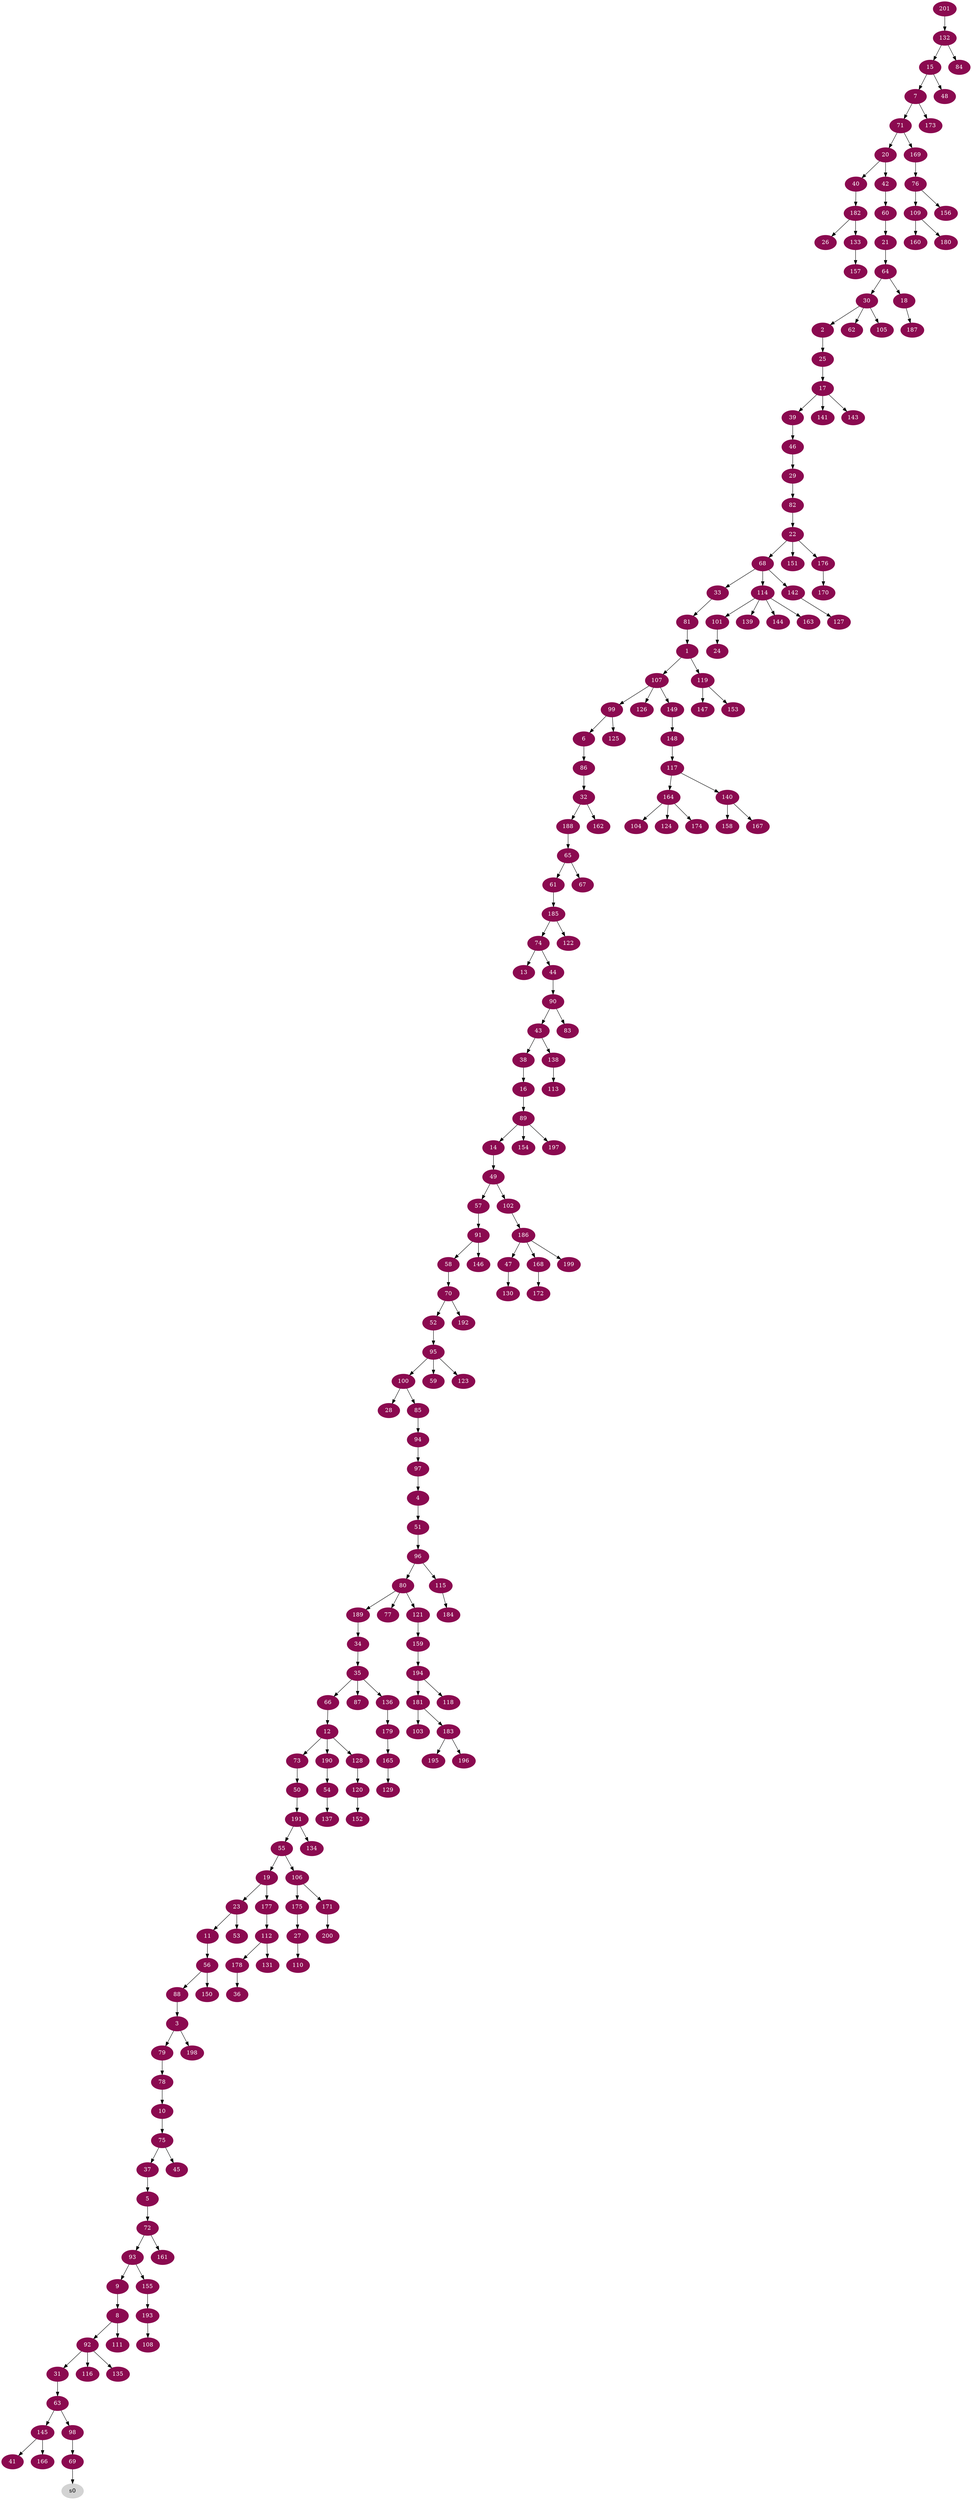 digraph G {
node [color=deeppink4, style=filled, fontcolor=white];
81 -> 1;
30 -> 2;
88 -> 3;
97 -> 4;
37 -> 5;
99 -> 6;
15 -> 7;
9 -> 8;
93 -> 9;
78 -> 10;
23 -> 11;
66 -> 12;
74 -> 13;
89 -> 14;
132 -> 15;
38 -> 16;
25 -> 17;
64 -> 18;
55 -> 19;
71 -> 20;
60 -> 21;
82 -> 22;
19 -> 23;
101 -> 24;
2 -> 25;
182 -> 26;
175 -> 27;
100 -> 28;
46 -> 29;
64 -> 30;
92 -> 31;
86 -> 32;
68 -> 33;
189 -> 34;
34 -> 35;
178 -> 36;
75 -> 37;
43 -> 38;
17 -> 39;
20 -> 40;
145 -> 41;
20 -> 42;
90 -> 43;
74 -> 44;
75 -> 45;
39 -> 46;
186 -> 47;
15 -> 48;
14 -> 49;
73 -> 50;
4 -> 51;
70 -> 52;
23 -> 53;
190 -> 54;
191 -> 55;
11 -> 56;
49 -> 57;
91 -> 58;
95 -> 59;
42 -> 60;
65 -> 61;
30 -> 62;
31 -> 63;
21 -> 64;
188 -> 65;
35 -> 66;
65 -> 67;
22 -> 68;
98 -> 69;
58 -> 70;
7 -> 71;
5 -> 72;
12 -> 73;
185 -> 74;
10 -> 75;
169 -> 76;
80 -> 77;
79 -> 78;
3 -> 79;
96 -> 80;
33 -> 81;
29 -> 82;
90 -> 83;
132 -> 84;
100 -> 85;
6 -> 86;
35 -> 87;
56 -> 88;
16 -> 89;
44 -> 90;
57 -> 91;
8 -> 92;
72 -> 93;
85 -> 94;
52 -> 95;
51 -> 96;
94 -> 97;
63 -> 98;
107 -> 99;
95 -> 100;
114 -> 101;
49 -> 102;
181 -> 103;
164 -> 104;
30 -> 105;
55 -> 106;
1 -> 107;
193 -> 108;
76 -> 109;
27 -> 110;
8 -> 111;
177 -> 112;
138 -> 113;
68 -> 114;
96 -> 115;
92 -> 116;
148 -> 117;
194 -> 118;
1 -> 119;
128 -> 120;
80 -> 121;
185 -> 122;
95 -> 123;
164 -> 124;
99 -> 125;
107 -> 126;
142 -> 127;
12 -> 128;
165 -> 129;
47 -> 130;
112 -> 131;
201 -> 132;
182 -> 133;
191 -> 134;
92 -> 135;
35 -> 136;
54 -> 137;
43 -> 138;
114 -> 139;
117 -> 140;
17 -> 141;
68 -> 142;
17 -> 143;
114 -> 144;
63 -> 145;
91 -> 146;
119 -> 147;
149 -> 148;
107 -> 149;
56 -> 150;
22 -> 151;
120 -> 152;
119 -> 153;
89 -> 154;
93 -> 155;
76 -> 156;
133 -> 157;
140 -> 158;
121 -> 159;
109 -> 160;
72 -> 161;
32 -> 162;
114 -> 163;
117 -> 164;
179 -> 165;
145 -> 166;
140 -> 167;
186 -> 168;
71 -> 169;
176 -> 170;
106 -> 171;
168 -> 172;
7 -> 173;
164 -> 174;
106 -> 175;
22 -> 176;
19 -> 177;
112 -> 178;
136 -> 179;
109 -> 180;
194 -> 181;
40 -> 182;
181 -> 183;
115 -> 184;
61 -> 185;
102 -> 186;
18 -> 187;
32 -> 188;
80 -> 189;
12 -> 190;
50 -> 191;
70 -> 192;
155 -> 193;
159 -> 194;
183 -> 195;
183 -> 196;
89 -> 197;
3 -> 198;
186 -> 199;
171 -> 200;
node [color=lightgrey, style=filled, fontcolor=black];
69 -> s0;
}
